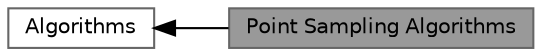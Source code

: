 digraph "Point Sampling Algorithms"
{
 // LATEX_PDF_SIZE
  bgcolor="transparent";
  edge [fontname=Helvetica,fontsize=10,labelfontname=Helvetica,labelfontsize=10];
  node [fontname=Helvetica,fontsize=10,shape=box,height=0.2,width=0.4];
  rankdir=LR;
  Node2 [label="Algorithms",height=0.2,width=0.4,color="grey40", fillcolor="white", style="filled",URL="$group__algorithms.html",tooltip="List of function algorithms of VCLib."];
  Node1 [label="Point Sampling Algorithms",height=0.2,width=0.4,color="gray40", fillcolor="grey60", style="filled", fontcolor="black",tooltip="List of functions that compute point samplings."];
  Node2->Node1 [shape=plaintext, dir="back", style="solid"];
}
